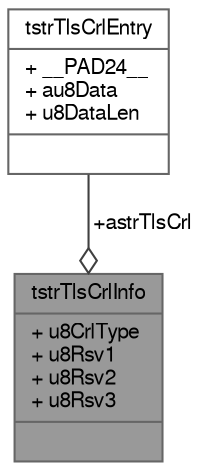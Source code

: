 digraph "tstrTlsCrlInfo"
{
 // LATEX_PDF_SIZE
  bgcolor="transparent";
  edge [fontname=FreeSans,fontsize=10,labelfontname=FreeSans,labelfontsize=10];
  node [fontname=FreeSans,fontsize=10,shape=box,height=0.2,width=0.4];
  Node1 [shape=record,label="{tstrTlsCrlInfo\n|+ u8CrlType\l+ u8Rsv1\l+ u8Rsv2\l+ u8Rsv3\l|}",height=0.2,width=0.4,color="gray40", fillcolor="grey60", style="filled", fontcolor="black",tooltip="Certificate revocation list details."];
  Node2 -> Node1 [color="grey25",style="solid",label=" +astrTlsCrl" ,arrowhead="odiamond"];
  Node2 [shape=record,label="{tstrTlsCrlEntry\n|+ __PAD24__\l+ au8Data\l+ u8DataLen\l|}",height=0.2,width=0.4,color="gray40", fillcolor="white", style="filled",URL="$structtstr_tls_crl_entry.html",tooltip="Certificate data for inclusion in a revocation list (CRL)"];
}
